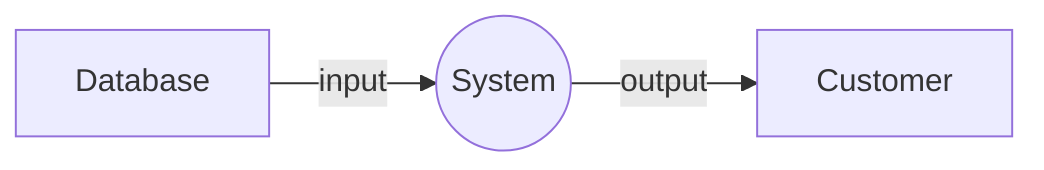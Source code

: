 flowchart LR
      accTitle: A simple linear flowchart.
      accDescr: A Database has input to a circle System has output to a square Customer.
      DataStore[|borders:tb|Database] -->|input| Process((System)) -->|output| Entity[Customer];